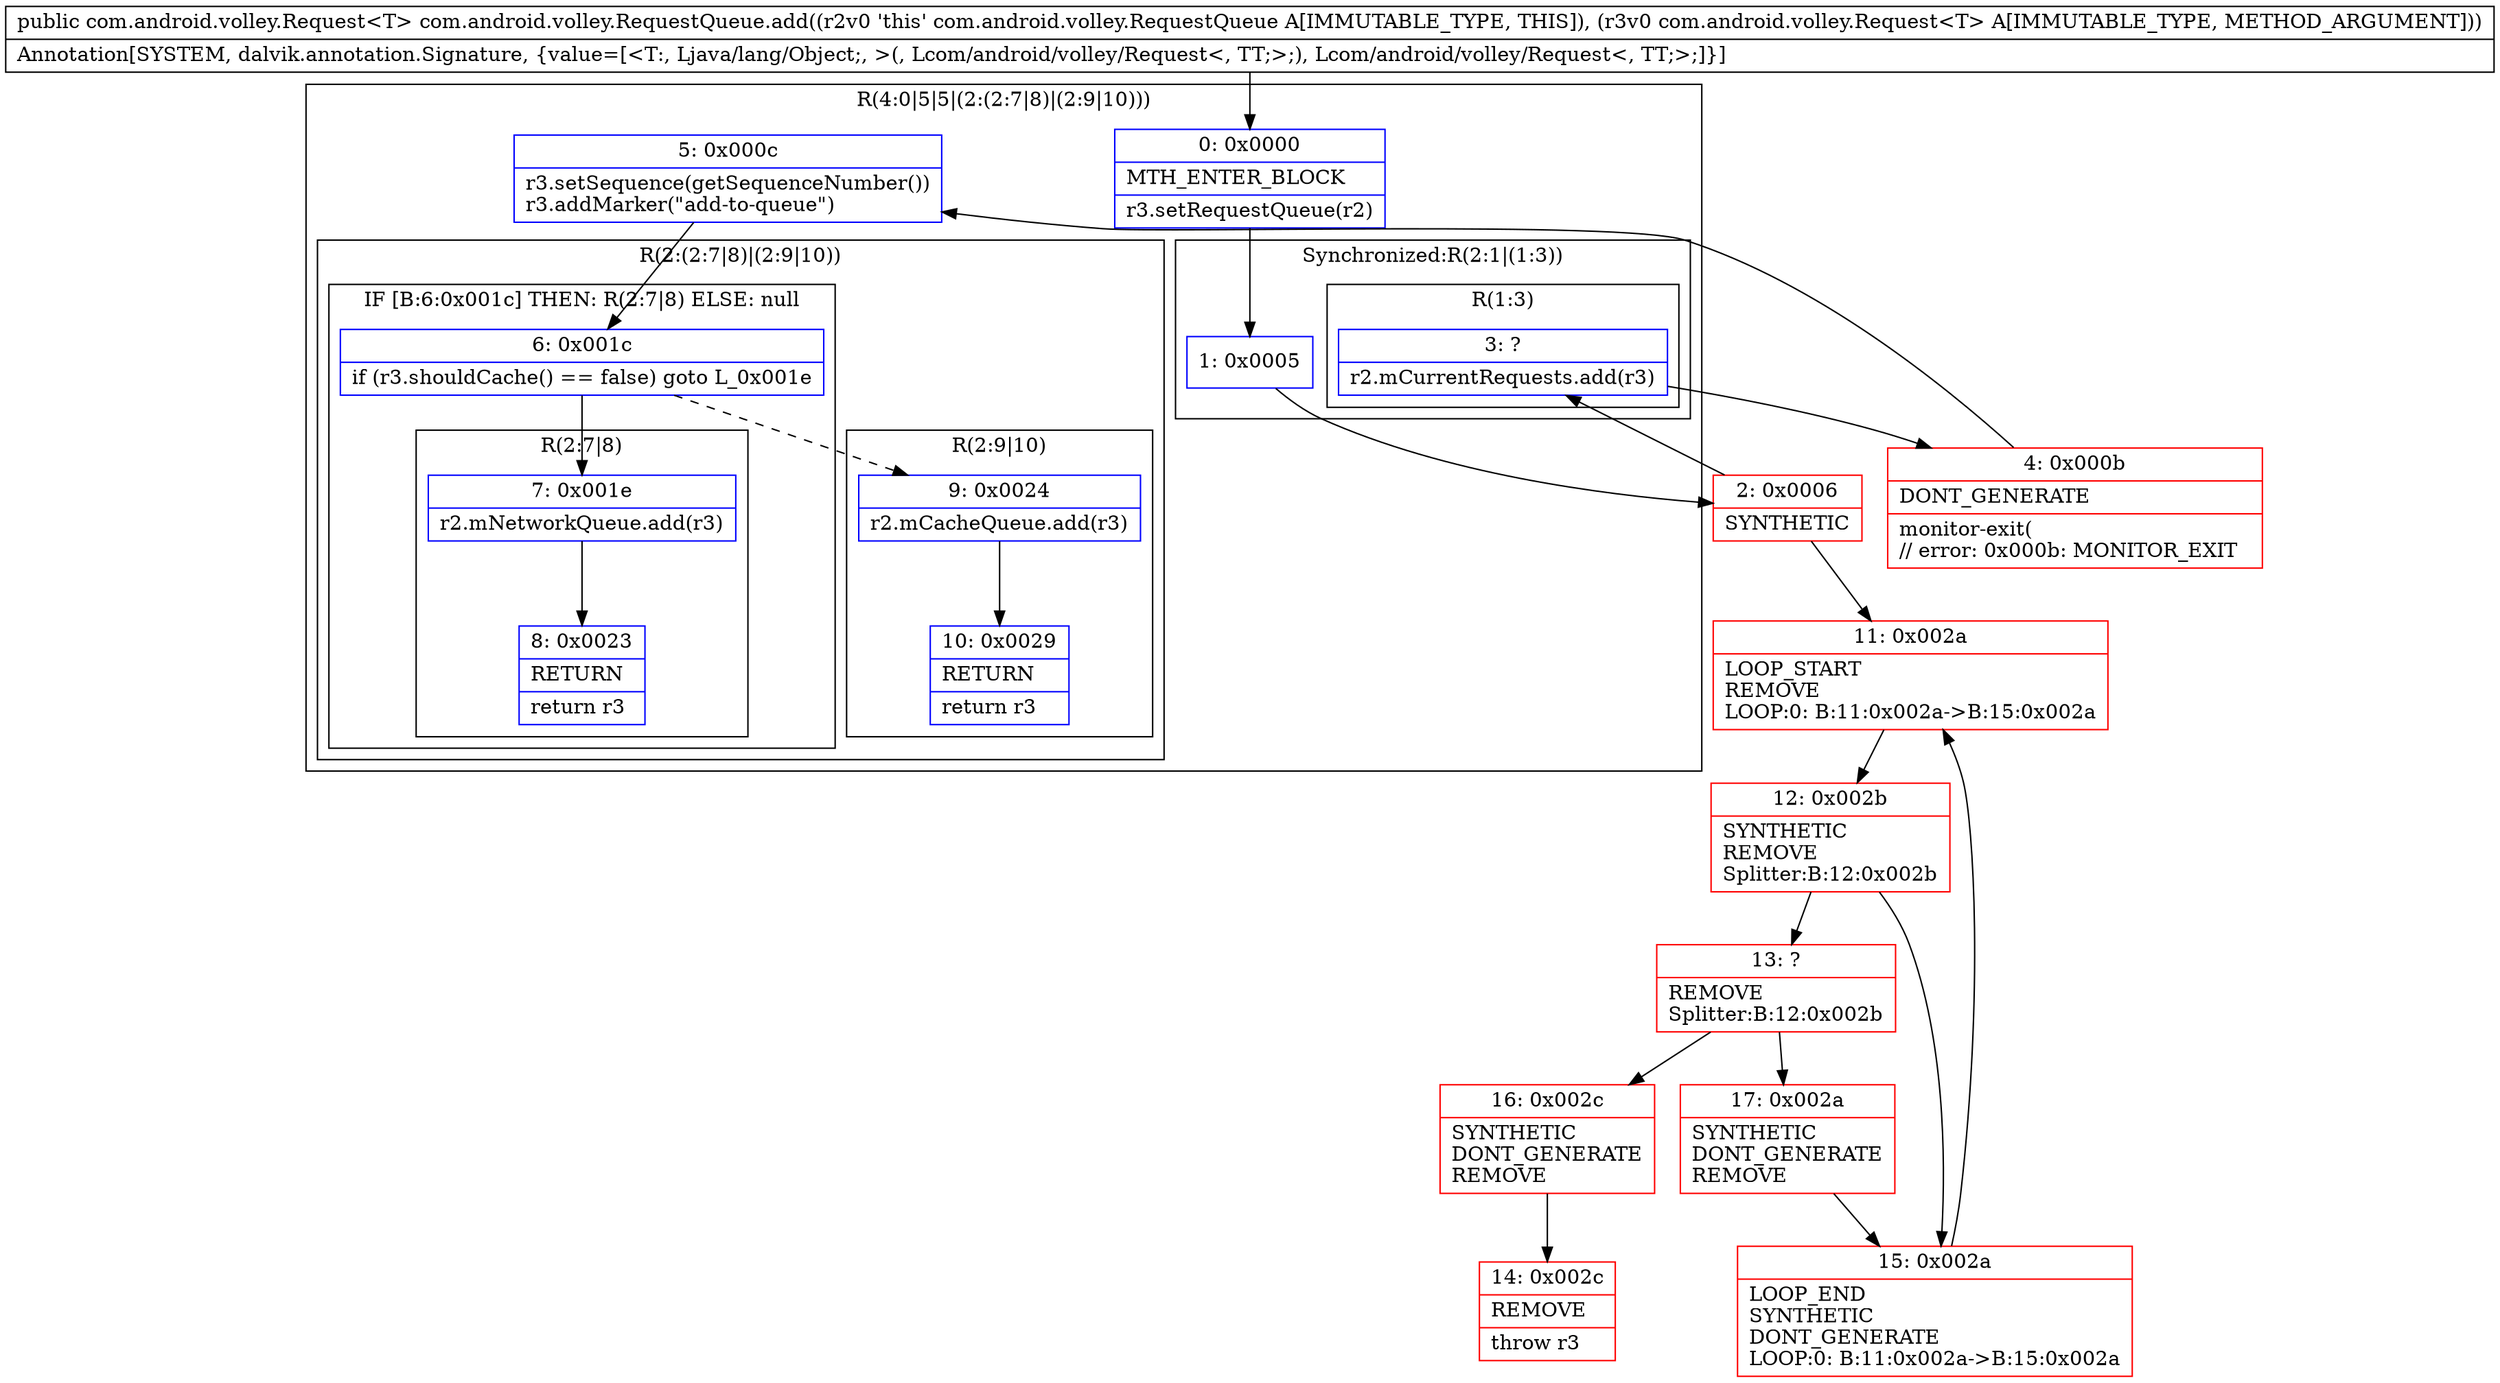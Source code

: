 digraph "CFG forcom.android.volley.RequestQueue.add(Lcom\/android\/volley\/Request;)Lcom\/android\/volley\/Request;" {
subgraph cluster_Region_842392084 {
label = "R(4:0|5|5|(2:(2:7|8)|(2:9|10)))";
node [shape=record,color=blue];
Node_0 [shape=record,label="{0\:\ 0x0000|MTH_ENTER_BLOCK\l|r3.setRequestQueue(r2)\l}"];
subgraph cluster_SynchronizedRegion_1494038042 {
label = "Synchronized:R(2:1|(1:3))";
node [shape=record,color=blue];
Node_1 [shape=record,label="{1\:\ 0x0005}"];
subgraph cluster_Region_528379306 {
label = "R(1:3)";
node [shape=record,color=blue];
Node_3 [shape=record,label="{3\:\ ?|r2.mCurrentRequests.add(r3)\l}"];
}
}
Node_5 [shape=record,label="{5\:\ 0x000c|r3.setSequence(getSequenceNumber())\lr3.addMarker(\"add\-to\-queue\")\l}"];
subgraph cluster_Region_1012706053 {
label = "R(2:(2:7|8)|(2:9|10))";
node [shape=record,color=blue];
subgraph cluster_IfRegion_560253912 {
label = "IF [B:6:0x001c] THEN: R(2:7|8) ELSE: null";
node [shape=record,color=blue];
Node_6 [shape=record,label="{6\:\ 0x001c|if (r3.shouldCache() == false) goto L_0x001e\l}"];
subgraph cluster_Region_300520456 {
label = "R(2:7|8)";
node [shape=record,color=blue];
Node_7 [shape=record,label="{7\:\ 0x001e|r2.mNetworkQueue.add(r3)\l}"];
Node_8 [shape=record,label="{8\:\ 0x0023|RETURN\l|return r3\l}"];
}
}
subgraph cluster_Region_2098641058 {
label = "R(2:9|10)";
node [shape=record,color=blue];
Node_9 [shape=record,label="{9\:\ 0x0024|r2.mCacheQueue.add(r3)\l}"];
Node_10 [shape=record,label="{10\:\ 0x0029|RETURN\l|return r3\l}"];
}
}
}
Node_2 [shape=record,color=red,label="{2\:\ 0x0006|SYNTHETIC\l}"];
Node_4 [shape=record,color=red,label="{4\:\ 0x000b|DONT_GENERATE\l|monitor\-exit(\l\/\/ error: 0x000b: MONITOR_EXIT  \l}"];
Node_11 [shape=record,color=red,label="{11\:\ 0x002a|LOOP_START\lREMOVE\lLOOP:0: B:11:0x002a\-\>B:15:0x002a\l}"];
Node_12 [shape=record,color=red,label="{12\:\ 0x002b|SYNTHETIC\lREMOVE\lSplitter:B:12:0x002b\l}"];
Node_13 [shape=record,color=red,label="{13\:\ ?|REMOVE\lSplitter:B:12:0x002b\l}"];
Node_14 [shape=record,color=red,label="{14\:\ 0x002c|REMOVE\l|throw r3\l}"];
Node_15 [shape=record,color=red,label="{15\:\ 0x002a|LOOP_END\lSYNTHETIC\lDONT_GENERATE\lLOOP:0: B:11:0x002a\-\>B:15:0x002a\l}"];
Node_16 [shape=record,color=red,label="{16\:\ 0x002c|SYNTHETIC\lDONT_GENERATE\lREMOVE\l}"];
Node_17 [shape=record,color=red,label="{17\:\ 0x002a|SYNTHETIC\lDONT_GENERATE\lREMOVE\l}"];
MethodNode[shape=record,label="{public com.android.volley.Request\<T\> com.android.volley.RequestQueue.add((r2v0 'this' com.android.volley.RequestQueue A[IMMUTABLE_TYPE, THIS]), (r3v0 com.android.volley.Request\<T\> A[IMMUTABLE_TYPE, METHOD_ARGUMENT]))  | Annotation[SYSTEM, dalvik.annotation.Signature, \{value=[\<T:, Ljava\/lang\/Object;, \>(, Lcom\/android\/volley\/Request\<, TT;\>;), Lcom\/android\/volley\/Request\<, TT;\>;]\}]\l}"];
MethodNode -> Node_0;
Node_0 -> Node_1;
Node_1 -> Node_2;
Node_3 -> Node_4;
Node_5 -> Node_6;
Node_6 -> Node_7;
Node_6 -> Node_9[style=dashed];
Node_7 -> Node_8;
Node_9 -> Node_10;
Node_2 -> Node_3;
Node_2 -> Node_11;
Node_4 -> Node_5;
Node_11 -> Node_12;
Node_12 -> Node_13;
Node_12 -> Node_15;
Node_13 -> Node_16;
Node_13 -> Node_17;
Node_15 -> Node_11;
Node_16 -> Node_14;
Node_17 -> Node_15;
}

